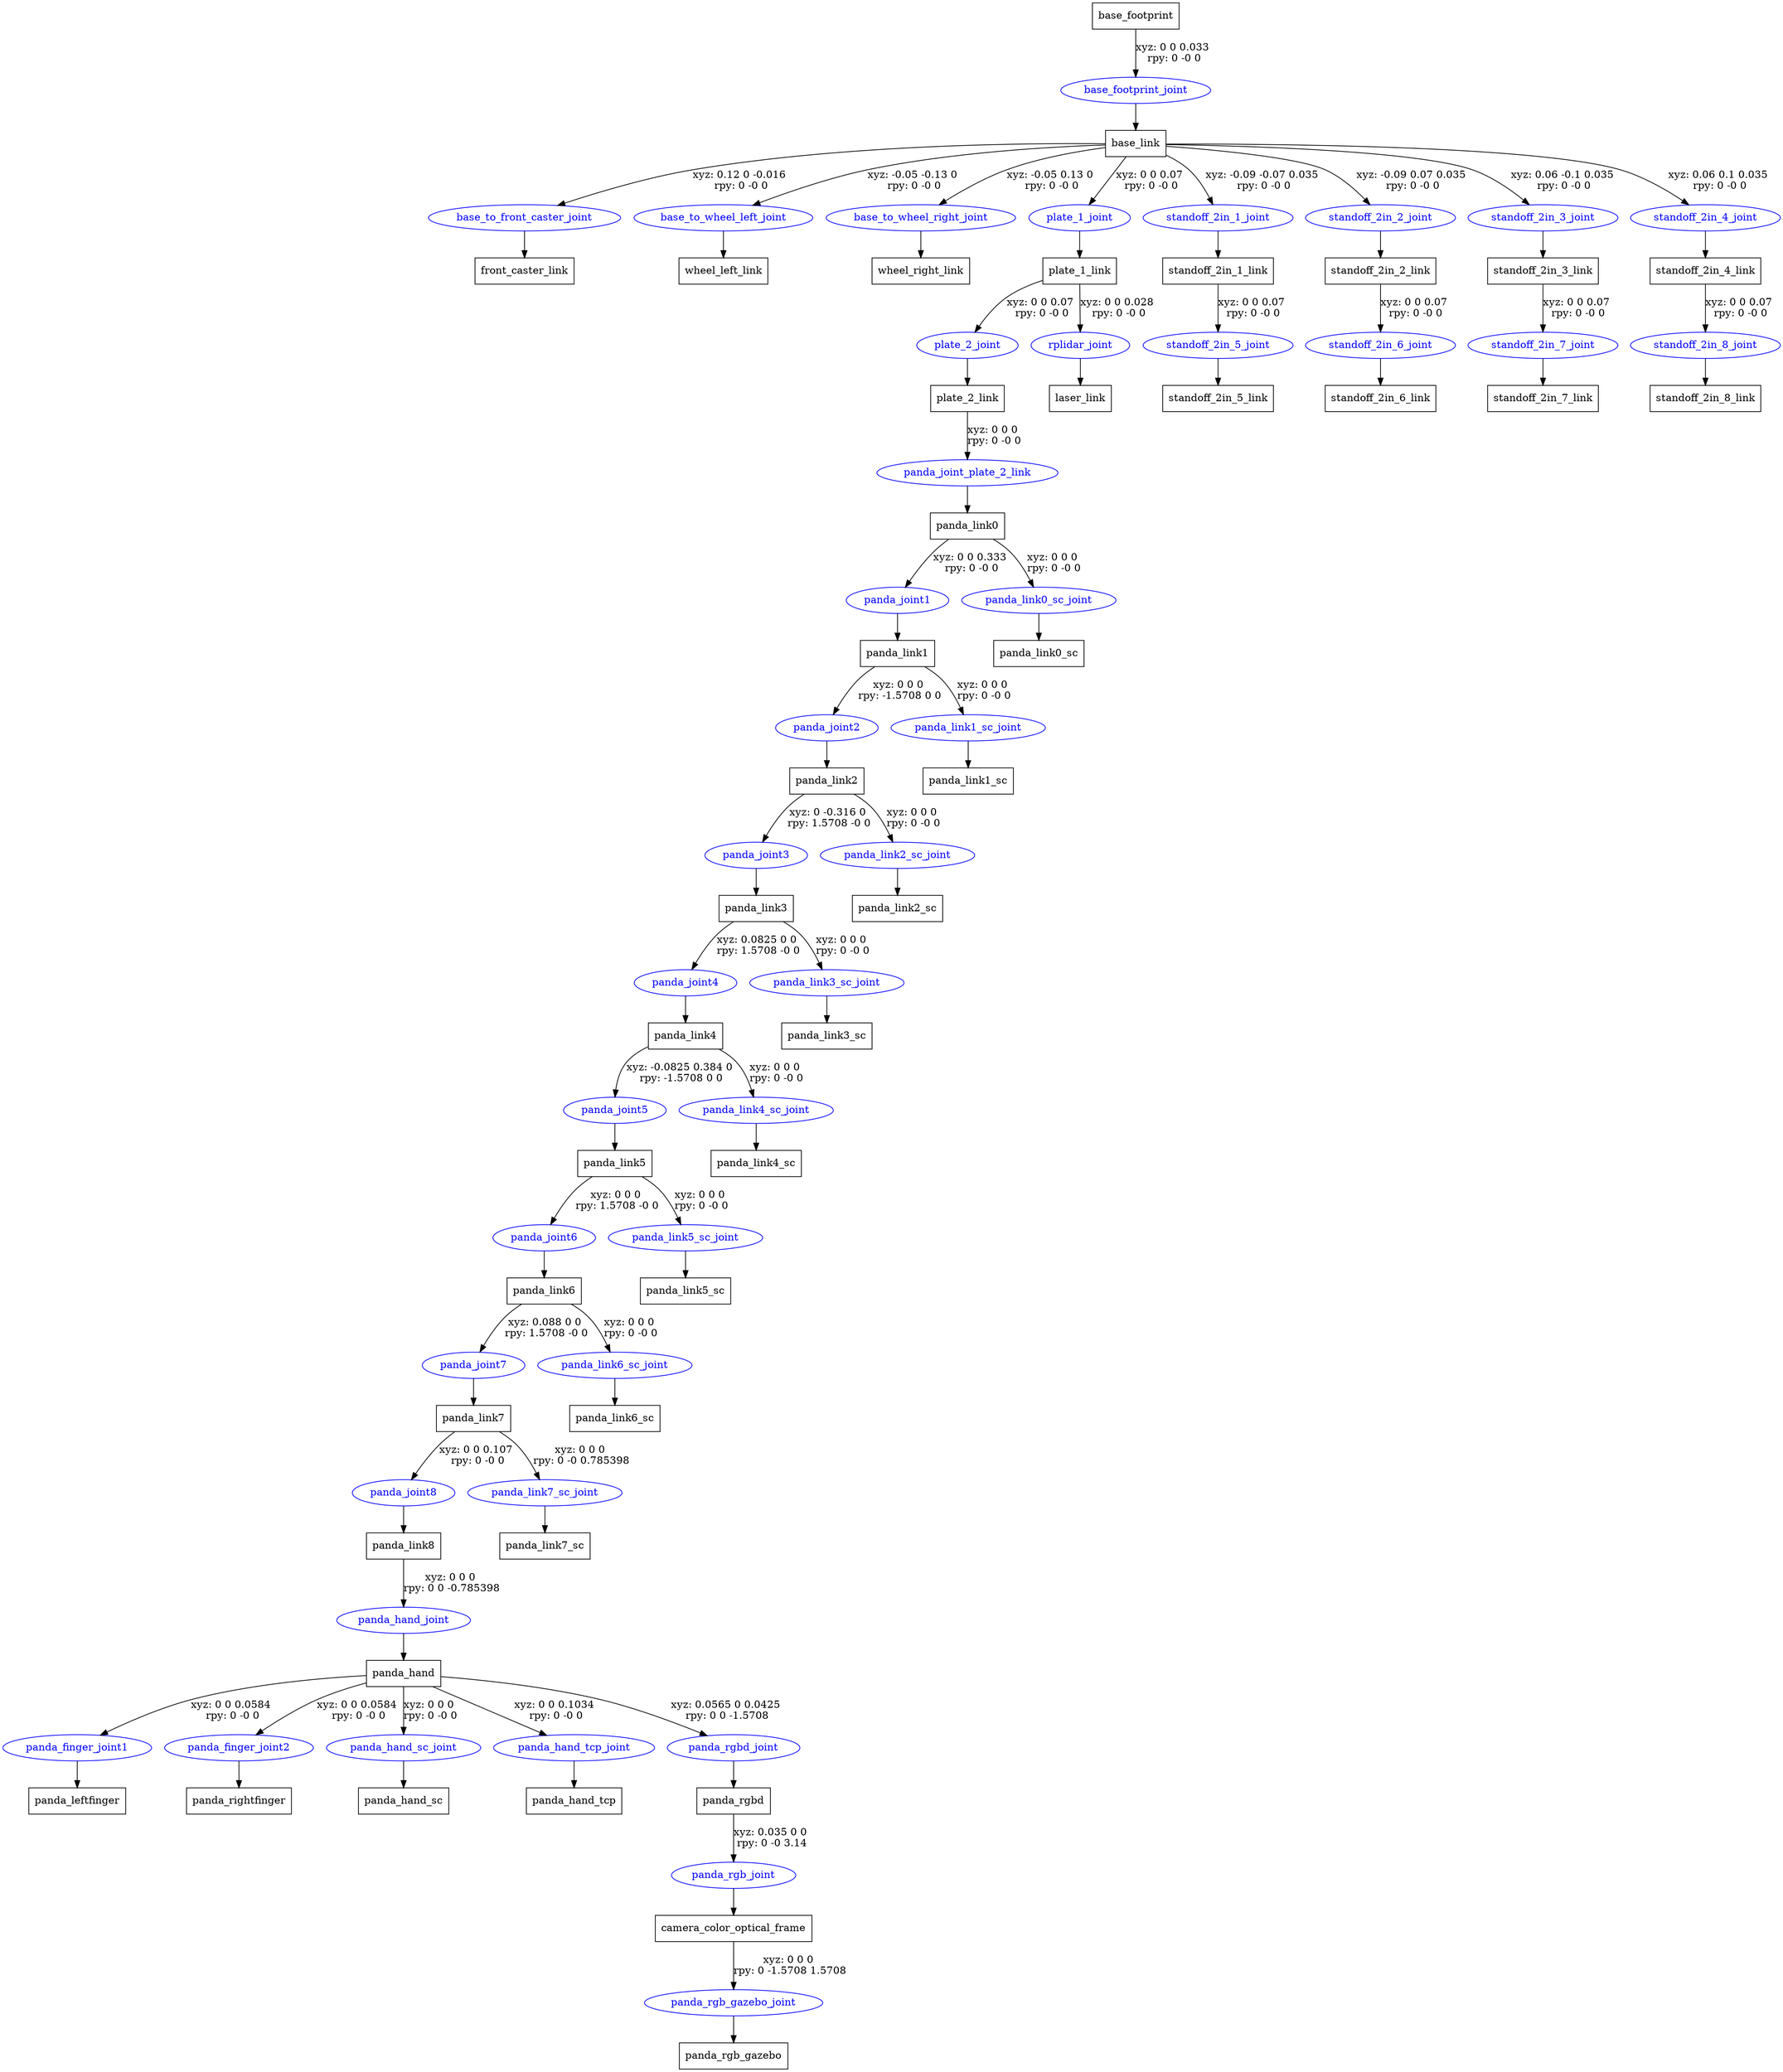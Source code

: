 digraph G {
node [shape=box];
"base_footprint" [label="base_footprint"];
"base_link" [label="base_link"];
"front_caster_link" [label="front_caster_link"];
"wheel_left_link" [label="wheel_left_link"];
"wheel_right_link" [label="wheel_right_link"];
"plate_1_link" [label="plate_1_link"];
"plate_2_link" [label="plate_2_link"];
"panda_link0" [label="panda_link0"];
"panda_link1" [label="panda_link1"];
"panda_link2" [label="panda_link2"];
"panda_link3" [label="panda_link3"];
"panda_link4" [label="panda_link4"];
"panda_link5" [label="panda_link5"];
"panda_link6" [label="panda_link6"];
"panda_link7" [label="panda_link7"];
"panda_link8" [label="panda_link8"];
"panda_hand" [label="panda_hand"];
"panda_leftfinger" [label="panda_leftfinger"];
"panda_rightfinger" [label="panda_rightfinger"];
"panda_hand_sc" [label="panda_hand_sc"];
"panda_hand_tcp" [label="panda_hand_tcp"];
"panda_rgbd" [label="panda_rgbd"];
"camera_color_optical_frame" [label="camera_color_optical_frame"];
"panda_rgb_gazebo" [label="panda_rgb_gazebo"];
"panda_link7_sc" [label="panda_link7_sc"];
"panda_link6_sc" [label="panda_link6_sc"];
"panda_link5_sc" [label="panda_link5_sc"];
"panda_link4_sc" [label="panda_link4_sc"];
"panda_link3_sc" [label="panda_link3_sc"];
"panda_link2_sc" [label="panda_link2_sc"];
"panda_link1_sc" [label="panda_link1_sc"];
"panda_link0_sc" [label="panda_link0_sc"];
"laser_link" [label="laser_link"];
"standoff_2in_1_link" [label="standoff_2in_1_link"];
"standoff_2in_5_link" [label="standoff_2in_5_link"];
"standoff_2in_2_link" [label="standoff_2in_2_link"];
"standoff_2in_6_link" [label="standoff_2in_6_link"];
"standoff_2in_3_link" [label="standoff_2in_3_link"];
"standoff_2in_7_link" [label="standoff_2in_7_link"];
"standoff_2in_4_link" [label="standoff_2in_4_link"];
"standoff_2in_8_link" [label="standoff_2in_8_link"];
node [shape=ellipse, color=blue, fontcolor=blue];
"base_footprint" -> "base_footprint_joint" [label="xyz: 0 0 0.033 \nrpy: 0 -0 0"]
"base_footprint_joint" -> "base_link"
"base_link" -> "base_to_front_caster_joint" [label="xyz: 0.12 0 -0.016 \nrpy: 0 -0 0"]
"base_to_front_caster_joint" -> "front_caster_link"
"base_link" -> "base_to_wheel_left_joint" [label="xyz: -0.05 -0.13 0 \nrpy: 0 -0 0"]
"base_to_wheel_left_joint" -> "wheel_left_link"
"base_link" -> "base_to_wheel_right_joint" [label="xyz: -0.05 0.13 0 \nrpy: 0 -0 0"]
"base_to_wheel_right_joint" -> "wheel_right_link"
"base_link" -> "plate_1_joint" [label="xyz: 0 0 0.07 \nrpy: 0 -0 0"]
"plate_1_joint" -> "plate_1_link"
"plate_1_link" -> "plate_2_joint" [label="xyz: 0 0 0.07 \nrpy: 0 -0 0"]
"plate_2_joint" -> "plate_2_link"
"plate_2_link" -> "panda_joint_plate_2_link" [label="xyz: 0 0 0 \nrpy: 0 -0 0"]
"panda_joint_plate_2_link" -> "panda_link0"
"panda_link0" -> "panda_joint1" [label="xyz: 0 0 0.333 \nrpy: 0 -0 0"]
"panda_joint1" -> "panda_link1"
"panda_link1" -> "panda_joint2" [label="xyz: 0 0 0 \nrpy: -1.5708 0 0"]
"panda_joint2" -> "panda_link2"
"panda_link2" -> "panda_joint3" [label="xyz: 0 -0.316 0 \nrpy: 1.5708 -0 0"]
"panda_joint3" -> "panda_link3"
"panda_link3" -> "panda_joint4" [label="xyz: 0.0825 0 0 \nrpy: 1.5708 -0 0"]
"panda_joint4" -> "panda_link4"
"panda_link4" -> "panda_joint5" [label="xyz: -0.0825 0.384 0 \nrpy: -1.5708 0 0"]
"panda_joint5" -> "panda_link5"
"panda_link5" -> "panda_joint6" [label="xyz: 0 0 0 \nrpy: 1.5708 -0 0"]
"panda_joint6" -> "panda_link6"
"panda_link6" -> "panda_joint7" [label="xyz: 0.088 0 0 \nrpy: 1.5708 -0 0"]
"panda_joint7" -> "panda_link7"
"panda_link7" -> "panda_joint8" [label="xyz: 0 0 0.107 \nrpy: 0 -0 0"]
"panda_joint8" -> "panda_link8"
"panda_link8" -> "panda_hand_joint" [label="xyz: 0 0 0 \nrpy: 0 0 -0.785398"]
"panda_hand_joint" -> "panda_hand"
"panda_hand" -> "panda_finger_joint1" [label="xyz: 0 0 0.0584 \nrpy: 0 -0 0"]
"panda_finger_joint1" -> "panda_leftfinger"
"panda_hand" -> "panda_finger_joint2" [label="xyz: 0 0 0.0584 \nrpy: 0 -0 0"]
"panda_finger_joint2" -> "panda_rightfinger"
"panda_hand" -> "panda_hand_sc_joint" [label="xyz: 0 0 0 \nrpy: 0 -0 0"]
"panda_hand_sc_joint" -> "panda_hand_sc"
"panda_hand" -> "panda_hand_tcp_joint" [label="xyz: 0 0 0.1034 \nrpy: 0 -0 0"]
"panda_hand_tcp_joint" -> "panda_hand_tcp"
"panda_hand" -> "panda_rgbd_joint" [label="xyz: 0.0565 0 0.0425 \nrpy: 0 0 -1.5708"]
"panda_rgbd_joint" -> "panda_rgbd"
"panda_rgbd" -> "panda_rgb_joint" [label="xyz: 0.035 0 0 \nrpy: 0 -0 3.14"]
"panda_rgb_joint" -> "camera_color_optical_frame"
"camera_color_optical_frame" -> "panda_rgb_gazebo_joint" [label="xyz: 0 0 0 \nrpy: 0 -1.5708 1.5708"]
"panda_rgb_gazebo_joint" -> "panda_rgb_gazebo"
"panda_link7" -> "panda_link7_sc_joint" [label="xyz: 0 0 0 \nrpy: 0 -0 0.785398"]
"panda_link7_sc_joint" -> "panda_link7_sc"
"panda_link6" -> "panda_link6_sc_joint" [label="xyz: 0 0 0 \nrpy: 0 -0 0"]
"panda_link6_sc_joint" -> "panda_link6_sc"
"panda_link5" -> "panda_link5_sc_joint" [label="xyz: 0 0 0 \nrpy: 0 -0 0"]
"panda_link5_sc_joint" -> "panda_link5_sc"
"panda_link4" -> "panda_link4_sc_joint" [label="xyz: 0 0 0 \nrpy: 0 -0 0"]
"panda_link4_sc_joint" -> "panda_link4_sc"
"panda_link3" -> "panda_link3_sc_joint" [label="xyz: 0 0 0 \nrpy: 0 -0 0"]
"panda_link3_sc_joint" -> "panda_link3_sc"
"panda_link2" -> "panda_link2_sc_joint" [label="xyz: 0 0 0 \nrpy: 0 -0 0"]
"panda_link2_sc_joint" -> "panda_link2_sc"
"panda_link1" -> "panda_link1_sc_joint" [label="xyz: 0 0 0 \nrpy: 0 -0 0"]
"panda_link1_sc_joint" -> "panda_link1_sc"
"panda_link0" -> "panda_link0_sc_joint" [label="xyz: 0 0 0 \nrpy: 0 -0 0"]
"panda_link0_sc_joint" -> "panda_link0_sc"
"plate_1_link" -> "rplidar_joint" [label="xyz: 0 0 0.028 \nrpy: 0 -0 0"]
"rplidar_joint" -> "laser_link"
"base_link" -> "standoff_2in_1_joint" [label="xyz: -0.09 -0.07 0.035 \nrpy: 0 -0 0"]
"standoff_2in_1_joint" -> "standoff_2in_1_link"
"standoff_2in_1_link" -> "standoff_2in_5_joint" [label="xyz: 0 0 0.07 \nrpy: 0 -0 0"]
"standoff_2in_5_joint" -> "standoff_2in_5_link"
"base_link" -> "standoff_2in_2_joint" [label="xyz: -0.09 0.07 0.035 \nrpy: 0 -0 0"]
"standoff_2in_2_joint" -> "standoff_2in_2_link"
"standoff_2in_2_link" -> "standoff_2in_6_joint" [label="xyz: 0 0 0.07 \nrpy: 0 -0 0"]
"standoff_2in_6_joint" -> "standoff_2in_6_link"
"base_link" -> "standoff_2in_3_joint" [label="xyz: 0.06 -0.1 0.035 \nrpy: 0 -0 0"]
"standoff_2in_3_joint" -> "standoff_2in_3_link"
"standoff_2in_3_link" -> "standoff_2in_7_joint" [label="xyz: 0 0 0.07 \nrpy: 0 -0 0"]
"standoff_2in_7_joint" -> "standoff_2in_7_link"
"base_link" -> "standoff_2in_4_joint" [label="xyz: 0.06 0.1 0.035 \nrpy: 0 -0 0"]
"standoff_2in_4_joint" -> "standoff_2in_4_link"
"standoff_2in_4_link" -> "standoff_2in_8_joint" [label="xyz: 0 0 0.07 \nrpy: 0 -0 0"]
"standoff_2in_8_joint" -> "standoff_2in_8_link"
}
